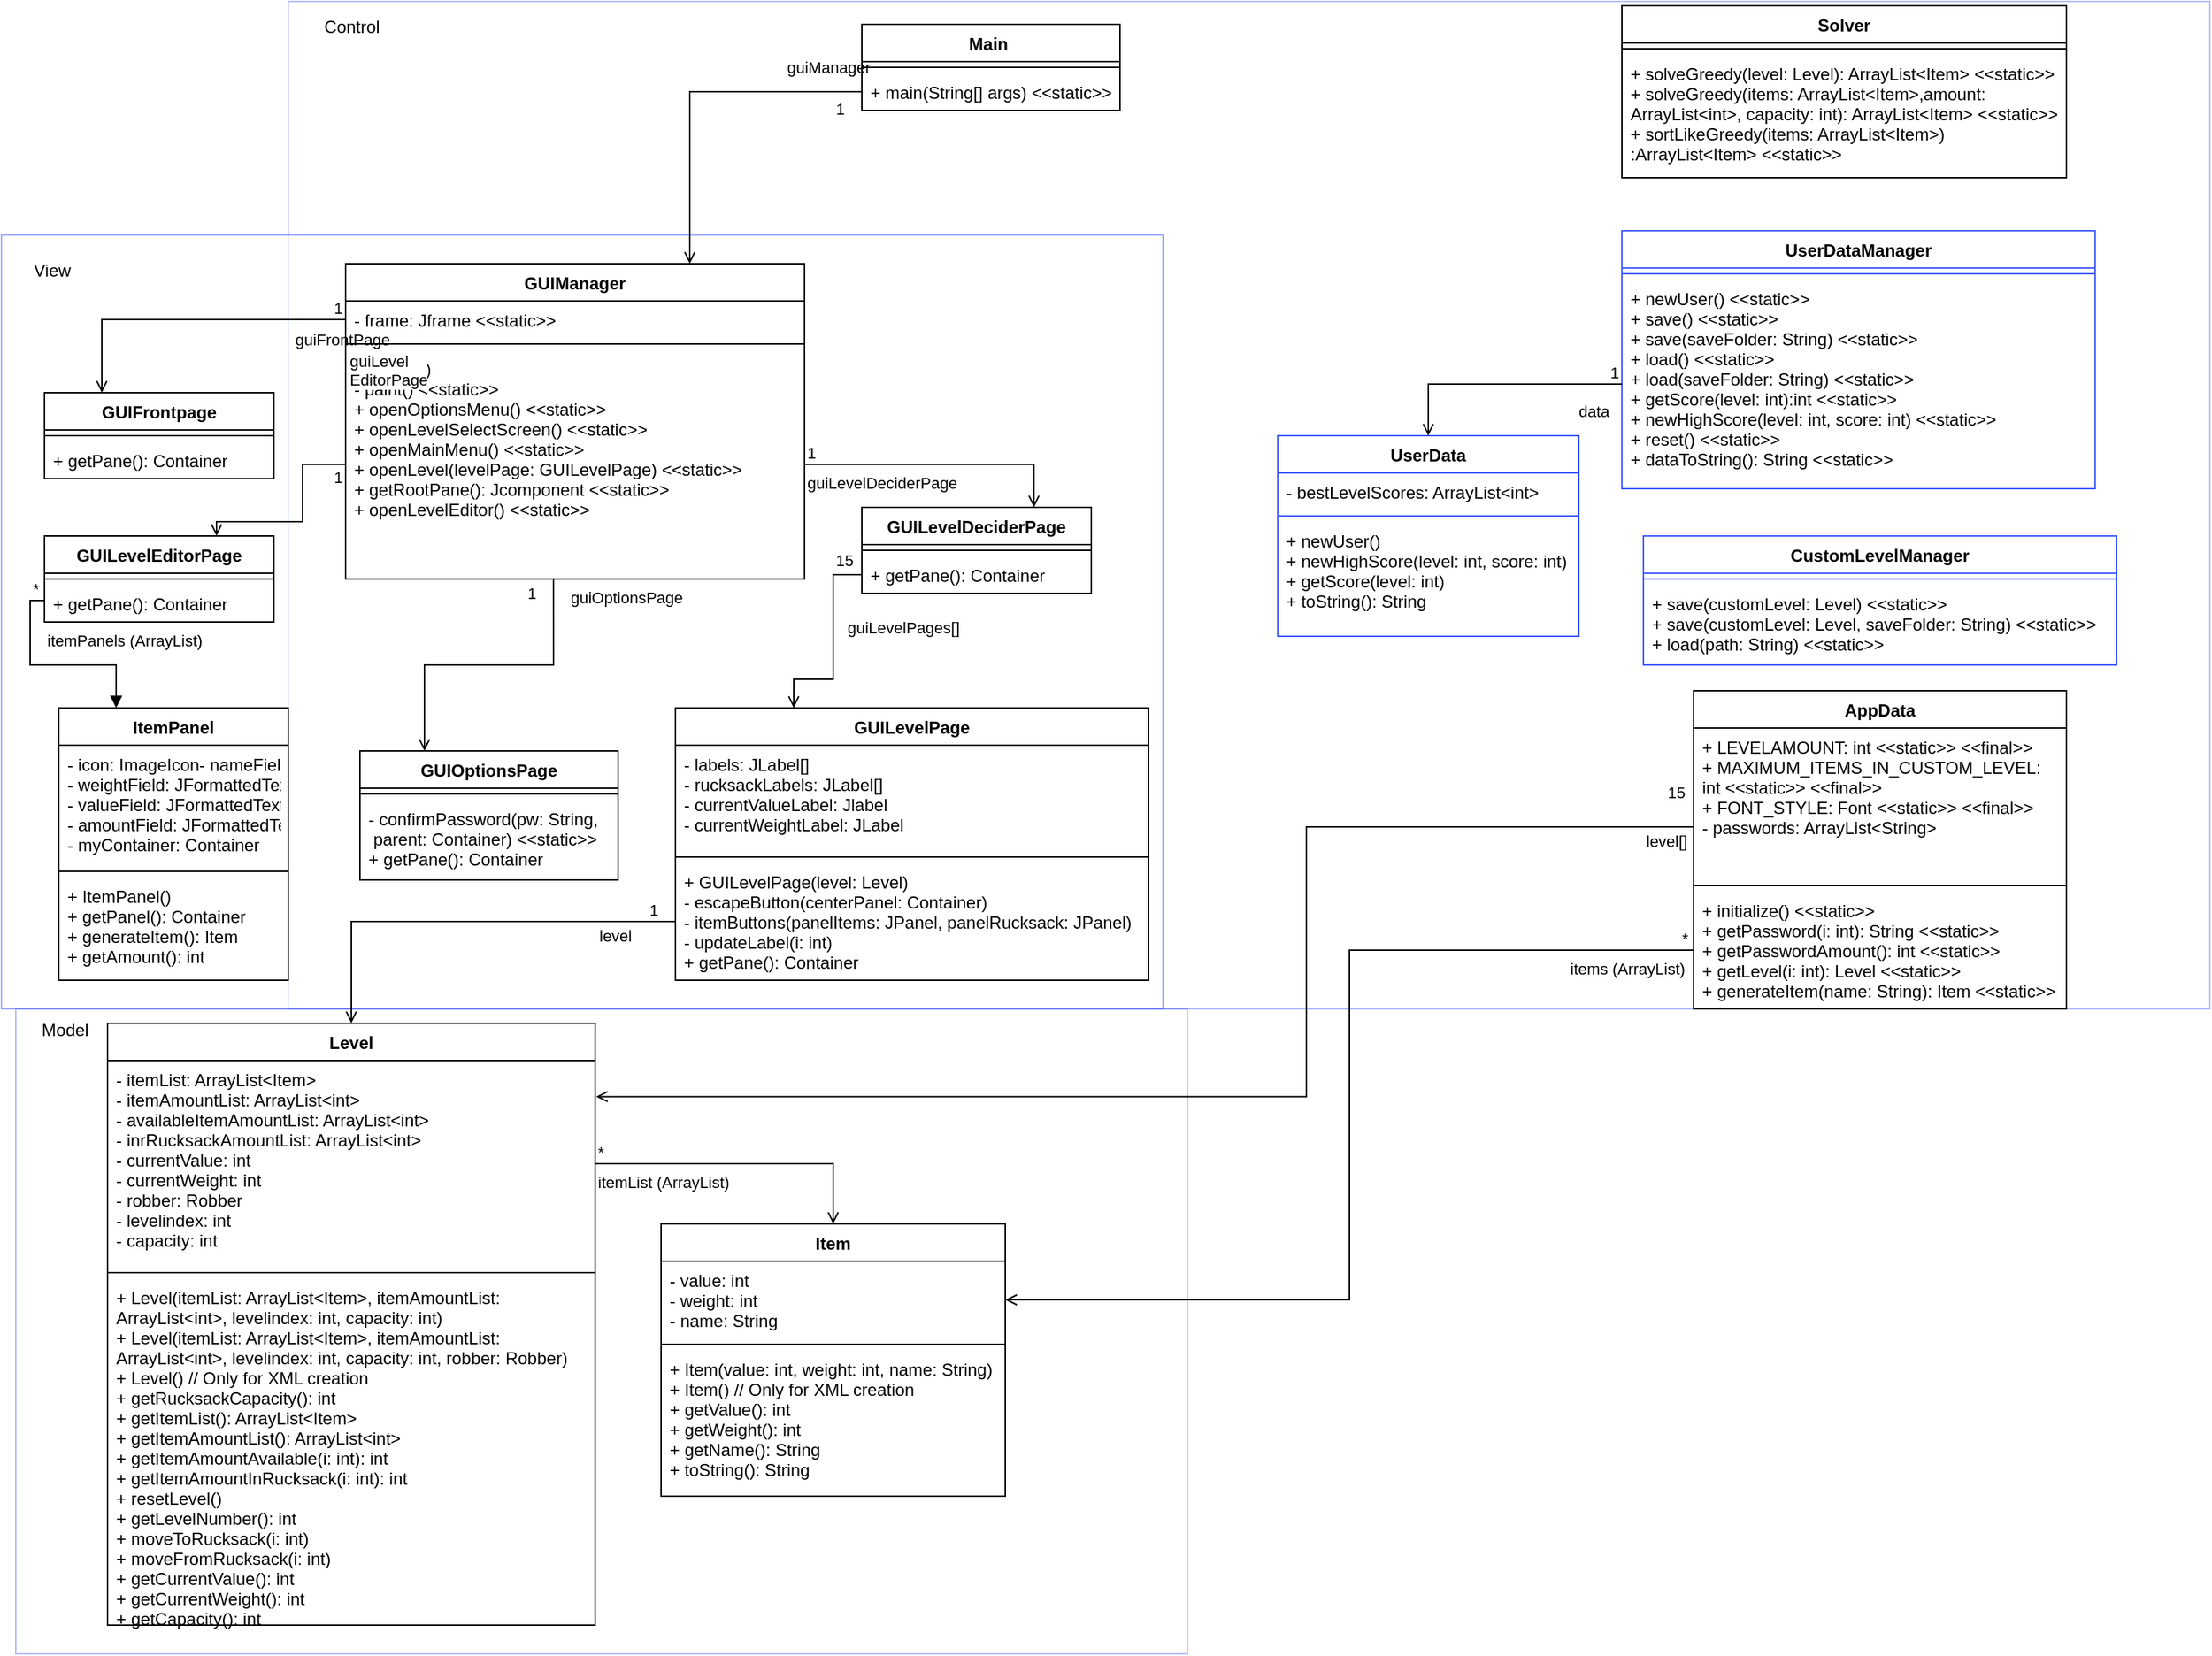 <mxfile version="20.8.3" type="github">
  <diagram id="mvksxYR37wyYuG3UCGVY" name="Page-1">
    <mxGraphModel dx="689" dy="1061" grid="1" gridSize="10" guides="1" tooltips="1" connect="1" arrows="1" fold="1" page="1" pageScale="1" pageWidth="827" pageHeight="1169" math="0" shadow="0">
      <root>
        <mxCell id="0" />
        <mxCell id="1" parent="0" />
        <mxCell id="172" value="" style="group" parent="1" vertex="1" connectable="0">
          <mxGeometry x="10" y="710" width="817" height="450" as="geometry" />
        </mxCell>
        <mxCell id="168" value="" style="verticalLabelPosition=bottom;verticalAlign=top;html=1;shape=mxgraph.basic.rect;fillColor2=none;strokeWidth=1;size=20;indent=5;strokeColor=#4059FF;opacity=40;" parent="172" vertex="1">
          <mxGeometry width="817" height="450" as="geometry" />
        </mxCell>
        <mxCell id="169" value="Model" style="text;html=1;align=center;verticalAlign=middle;resizable=0;points=[];autosize=1;strokeColor=none;fillColor=none;" parent="172" vertex="1">
          <mxGeometry x="4" width="60" height="30" as="geometry" />
        </mxCell>
        <mxCell id="167" value="" style="group" parent="1" vertex="1" connectable="0">
          <mxGeometry x="200" y="7" width="1340" height="703" as="geometry" />
        </mxCell>
        <mxCell id="165" value="" style="verticalLabelPosition=bottom;verticalAlign=top;html=1;shape=mxgraph.basic.rect;fillColor2=none;strokeWidth=1;size=20;indent=5;strokeColor=#4059FF;opacity=40;" parent="167" vertex="1">
          <mxGeometry width="1340" height="703" as="geometry" />
        </mxCell>
        <mxCell id="166" value="Control" style="text;html=1;align=center;verticalAlign=middle;resizable=0;points=[];autosize=1;strokeColor=none;fillColor=none;" parent="167" vertex="1">
          <mxGeometry x="14" y="3" width="60" height="30" as="geometry" />
        </mxCell>
        <mxCell id="142" value="AppData" style="swimlane;fontStyle=1;align=center;verticalAlign=top;childLayout=stackLayout;horizontal=1;startSize=26;horizontalStack=0;resizeParent=1;resizeParentMax=0;resizeLast=0;collapsible=1;marginBottom=0;" parent="167" vertex="1">
          <mxGeometry x="980" y="481" width="260" height="222" as="geometry" />
        </mxCell>
        <mxCell id="143" value="+ LEVELAMOUNT: int &lt;&lt;static&gt;&gt; &lt;&lt;final&gt;&gt;&#xa;+ MAXIMUM_ITEMS_IN_CUSTOM_LEVEL: &#xa;int &lt;&lt;static&gt;&gt; &lt;&lt;final&gt;&gt;&#xa;+ FONT_STYLE: Font &lt;&lt;static&gt;&gt; &lt;&lt;final&gt;&gt;&#xa;- passwords: ArrayList&lt;String&gt;" style="text;strokeColor=none;fillColor=none;align=left;verticalAlign=top;spacingLeft=4;spacingRight=4;overflow=hidden;rotatable=0;points=[[0,0.5],[1,0.5]];portConstraint=eastwest;" parent="142" vertex="1">
          <mxGeometry y="26" width="260" height="106" as="geometry" />
        </mxCell>
        <mxCell id="144" value="" style="line;strokeWidth=1;fillColor=none;align=left;verticalAlign=middle;spacingTop=-1;spacingLeft=3;spacingRight=3;rotatable=0;labelPosition=right;points=[];portConstraint=eastwest;strokeColor=inherit;" parent="142" vertex="1">
          <mxGeometry y="132" width="260" height="8" as="geometry" />
        </mxCell>
        <mxCell id="145" value="+ initialize() &lt;&lt;static&gt;&gt;&#xa;+ getPassword(i: int): String &lt;&lt;static&gt;&gt;&#xa;+ getPasswordAmount(): int &lt;&lt;static&gt;&gt;&#xa;+ getLevel(i: int): Level &lt;&lt;static&gt;&gt;&#xa;+ generateItem(name: String): Item &lt;&lt;static&gt;&gt;" style="text;strokeColor=none;fillColor=none;align=left;verticalAlign=top;spacingLeft=4;spacingRight=4;overflow=hidden;rotatable=0;points=[[0,0.5],[1,0.5]];portConstraint=eastwest;" parent="142" vertex="1">
          <mxGeometry y="140" width="260" height="82" as="geometry" />
        </mxCell>
        <mxCell id="rfqS0FoRNYUOpUuC3CO1-176" value="CustomLevelManager" style="swimlane;fontStyle=1;align=center;verticalAlign=top;childLayout=stackLayout;horizontal=1;startSize=26;horizontalStack=0;resizeParent=1;resizeParentMax=0;resizeLast=0;collapsible=1;marginBottom=0;strokeColor=#4059FF;" parent="167" vertex="1">
          <mxGeometry x="945" y="373" width="330" height="90" as="geometry" />
        </mxCell>
        <mxCell id="rfqS0FoRNYUOpUuC3CO1-177" value="" style="line;strokeWidth=1;fillColor=none;align=left;verticalAlign=middle;spacingTop=-1;spacingLeft=3;spacingRight=3;rotatable=0;labelPosition=right;points=[];portConstraint=eastwest;strokeColor=inherit;" parent="rfqS0FoRNYUOpUuC3CO1-176" vertex="1">
          <mxGeometry y="26" width="330" height="8" as="geometry" />
        </mxCell>
        <mxCell id="rfqS0FoRNYUOpUuC3CO1-178" value="+ save(customLevel: Level) &lt;&lt;static&gt;&gt;&#xa;+ save(customLevel: Level, saveFolder: String) &lt;&lt;static&gt;&gt;&#xa;+ load(path: String) &lt;&lt;static&gt;&gt;" style="text;strokeColor=none;fillColor=none;align=left;verticalAlign=top;spacingLeft=4;spacingRight=4;overflow=hidden;rotatable=0;points=[[0,0.5],[1,0.5]];portConstraint=eastwest;" parent="rfqS0FoRNYUOpUuC3CO1-176" vertex="1">
          <mxGeometry y="34" width="330" height="56" as="geometry" />
        </mxCell>
        <mxCell id="153" value="" style="group;textOpacity=70;opacity=50;" parent="1" vertex="1" connectable="0">
          <mxGeometry y="170" width="810" height="540" as="geometry" />
        </mxCell>
        <mxCell id="151" value="" style="verticalLabelPosition=bottom;verticalAlign=top;html=1;shape=mxgraph.basic.rect;fillColor2=none;strokeWidth=1;size=20;indent=5;strokeColor=#4059FF;opacity=50;" parent="153" vertex="1">
          <mxGeometry width="810" height="540" as="geometry" />
        </mxCell>
        <mxCell id="152" value="View" style="text;html=1;align=center;verticalAlign=middle;resizable=0;points=[];autosize=1;strokeColor=none;fillColor=none;" parent="153" vertex="1">
          <mxGeometry x="10" y="10" width="50" height="30" as="geometry" />
        </mxCell>
        <mxCell id="rfqS0FoRNYUOpUuC3CO1-179" value="GUILevelEditorPage" style="swimlane;fontStyle=1;align=center;verticalAlign=top;childLayout=stackLayout;horizontal=1;startSize=26;horizontalStack=0;resizeParent=1;resizeParentMax=0;resizeLast=0;collapsible=1;marginBottom=0;" parent="153" vertex="1">
          <mxGeometry x="30" y="210" width="160" height="60" as="geometry" />
        </mxCell>
        <mxCell id="rfqS0FoRNYUOpUuC3CO1-181" value="" style="line;strokeWidth=1;fillColor=none;align=left;verticalAlign=middle;spacingTop=-1;spacingLeft=3;spacingRight=3;rotatable=0;labelPosition=right;points=[];portConstraint=eastwest;strokeColor=inherit;" parent="rfqS0FoRNYUOpUuC3CO1-179" vertex="1">
          <mxGeometry y="26" width="160" height="8" as="geometry" />
        </mxCell>
        <mxCell id="rfqS0FoRNYUOpUuC3CO1-182" value="+ getPane(): Container" style="text;strokeColor=none;fillColor=none;align=left;verticalAlign=top;spacingLeft=4;spacingRight=4;overflow=hidden;rotatable=0;points=[[0,0.5],[1,0.5]];portConstraint=eastwest;" parent="rfqS0FoRNYUOpUuC3CO1-179" vertex="1">
          <mxGeometry y="34" width="160" height="26" as="geometry" />
        </mxCell>
        <mxCell id="98" value="GUIFrontpage" style="swimlane;fontStyle=1;align=center;verticalAlign=top;childLayout=stackLayout;horizontal=1;startSize=26;horizontalStack=0;resizeParent=1;resizeParentMax=0;resizeLast=0;collapsible=1;marginBottom=0;" parent="153" vertex="1">
          <mxGeometry x="30" y="110" width="160" height="60" as="geometry" />
        </mxCell>
        <mxCell id="100" value="" style="line;strokeWidth=1;fillColor=none;align=left;verticalAlign=middle;spacingTop=-1;spacingLeft=3;spacingRight=3;rotatable=0;labelPosition=right;points=[];portConstraint=eastwest;strokeColor=inherit;" parent="98" vertex="1">
          <mxGeometry y="26" width="160" height="8" as="geometry" />
        </mxCell>
        <mxCell id="101" value="+ getPane(): Container" style="text;strokeColor=none;fillColor=none;align=left;verticalAlign=top;spacingLeft=4;spacingRight=4;overflow=hidden;rotatable=0;points=[[0,0.5],[1,0.5]];portConstraint=eastwest;" parent="98" vertex="1">
          <mxGeometry y="34" width="160" height="26" as="geometry" />
        </mxCell>
        <mxCell id="8h8RB2Nk_SxBK3uABi0S-176" value="ItemPanel" style="swimlane;fontStyle=1;align=center;verticalAlign=top;childLayout=stackLayout;horizontal=1;startSize=26;horizontalStack=0;resizeParent=1;resizeParentMax=0;resizeLast=0;collapsible=1;marginBottom=0;" vertex="1" parent="153">
          <mxGeometry x="40" y="330" width="160" height="190" as="geometry" />
        </mxCell>
        <mxCell id="8h8RB2Nk_SxBK3uABi0S-177" value="- icon: ImageIcon- nameField: JFormattedTextField &lt;&lt;final&gt;&gt;&#xa;- weightField: JFormattedTextField &lt;&lt;final&gt;&gt;&#xa;- valueField: JFormattedTextField &lt;&lt;final&gt;&gt; &#xa;- amountField: JFormattedTextField &lt;&lt;final&gt;&gt; &#xa;- myContainer: Container " style="text;strokeColor=none;fillColor=none;align=left;verticalAlign=top;spacingLeft=4;spacingRight=4;overflow=hidden;rotatable=0;points=[[0,0.5],[1,0.5]];portConstraint=eastwest;" vertex="1" parent="8h8RB2Nk_SxBK3uABi0S-176">
          <mxGeometry y="26" width="160" height="84" as="geometry" />
        </mxCell>
        <mxCell id="8h8RB2Nk_SxBK3uABi0S-178" value="" style="line;strokeWidth=1;fillColor=none;align=left;verticalAlign=middle;spacingTop=-1;spacingLeft=3;spacingRight=3;rotatable=0;labelPosition=right;points=[];portConstraint=eastwest;strokeColor=inherit;" vertex="1" parent="8h8RB2Nk_SxBK3uABi0S-176">
          <mxGeometry y="110" width="160" height="8" as="geometry" />
        </mxCell>
        <mxCell id="8h8RB2Nk_SxBK3uABi0S-179" value="+ ItemPanel()&#xa;+ getPanel(): Container&#xa;+ generateItem(): Item&#xa;+ getAmount(): int&#xa;" style="text;strokeColor=none;fillColor=none;align=left;verticalAlign=top;spacingLeft=4;spacingRight=4;overflow=hidden;rotatable=0;points=[[0,0.5],[1,0.5]];portConstraint=eastwest;" vertex="1" parent="8h8RB2Nk_SxBK3uABi0S-176">
          <mxGeometry y="118" width="160" height="72" as="geometry" />
        </mxCell>
        <mxCell id="8h8RB2Nk_SxBK3uABi0S-183" value="&lt;div&gt;itemPanels (ArrayList)&lt;/div&gt;" style="endArrow=block;endFill=1;html=1;edgeStyle=orthogonalEdgeStyle;align=left;verticalAlign=top;rounded=0;exitX=0;exitY=0.75;exitDx=0;exitDy=0;entryX=0.25;entryY=0;entryDx=0;entryDy=0;" edge="1" parent="153" source="rfqS0FoRNYUOpUuC3CO1-179" target="8h8RB2Nk_SxBK3uABi0S-176">
          <mxGeometry x="-0.655" y="10" relative="1" as="geometry">
            <mxPoint x="50" y="300" as="sourcePoint" />
            <mxPoint x="210" y="300" as="targetPoint" />
            <mxPoint as="offset" />
          </mxGeometry>
        </mxCell>
        <mxCell id="8h8RB2Nk_SxBK3uABi0S-184" value="*" style="edgeLabel;resizable=0;html=1;align=left;verticalAlign=bottom;" connectable="0" vertex="1" parent="8h8RB2Nk_SxBK3uABi0S-183">
          <mxGeometry x="-1" relative="1" as="geometry">
            <mxPoint x="-10" as="offset" />
          </mxGeometry>
        </mxCell>
        <mxCell id="88" value="guiManager" style="endArrow=open;endFill=0;html=1;edgeStyle=orthogonalEdgeStyle;align=left;verticalAlign=top;rounded=0;entryX=0.75;entryY=0;entryDx=0;entryDy=0;exitX=0;exitY=0.5;exitDx=0;exitDy=0;" parent="1" source="77" target="78" edge="1">
          <mxGeometry x="-0.548" y="-30" relative="1" as="geometry">
            <mxPoint x="190" y="110" as="sourcePoint" />
            <mxPoint x="370" y="90" as="targetPoint" />
            <mxPoint as="offset" />
          </mxGeometry>
        </mxCell>
        <mxCell id="89" value="1" style="edgeLabel;resizable=0;html=1;align=left;verticalAlign=bottom;" parent="88" connectable="0" vertex="1">
          <mxGeometry x="-1" relative="1" as="geometry">
            <mxPoint x="-20" y="20" as="offset" />
          </mxGeometry>
        </mxCell>
        <mxCell id="102" value="GUIOptionsPage" style="swimlane;fontStyle=1;align=center;verticalAlign=top;childLayout=stackLayout;horizontal=1;startSize=26;horizontalStack=0;resizeParent=1;resizeParentMax=0;resizeLast=0;collapsible=1;marginBottom=0;" parent="1" vertex="1">
          <mxGeometry x="250" y="530" width="180" height="90" as="geometry" />
        </mxCell>
        <mxCell id="104" value="" style="line;strokeWidth=1;fillColor=none;align=left;verticalAlign=middle;spacingTop=-1;spacingLeft=3;spacingRight=3;rotatable=0;labelPosition=right;points=[];portConstraint=eastwest;strokeColor=inherit;" parent="102" vertex="1">
          <mxGeometry y="26" width="180" height="8" as="geometry" />
        </mxCell>
        <mxCell id="105" value="- confirmPassword(pw: String,&#xa; parent: Container) &lt;&lt;static&gt;&gt;&#xa;+ getPane(): Container" style="text;strokeColor=none;fillColor=none;align=left;verticalAlign=top;spacingLeft=4;spacingRight=4;overflow=hidden;rotatable=0;points=[[0,0.5],[1,0.5]];portConstraint=eastwest;" parent="102" vertex="1">
          <mxGeometry y="34" width="180" height="56" as="geometry" />
        </mxCell>
        <mxCell id="106" value="GUILevelDeciderPage" style="swimlane;fontStyle=1;align=center;verticalAlign=top;childLayout=stackLayout;horizontal=1;startSize=26;horizontalStack=0;resizeParent=1;resizeParentMax=0;resizeLast=0;collapsible=1;marginBottom=0;" parent="1" vertex="1">
          <mxGeometry x="600" y="360" width="160" height="60" as="geometry" />
        </mxCell>
        <mxCell id="108" value="" style="line;strokeWidth=1;fillColor=none;align=left;verticalAlign=middle;spacingTop=-1;spacingLeft=3;spacingRight=3;rotatable=0;labelPosition=right;points=[];portConstraint=eastwest;strokeColor=inherit;" parent="106" vertex="1">
          <mxGeometry y="26" width="160" height="8" as="geometry" />
        </mxCell>
        <mxCell id="109" value="+ getPane(): Container" style="text;strokeColor=none;fillColor=none;align=left;verticalAlign=top;spacingLeft=4;spacingRight=4;overflow=hidden;rotatable=0;points=[[0,0.5],[1,0.5]];portConstraint=eastwest;" parent="106" vertex="1">
          <mxGeometry y="34" width="160" height="26" as="geometry" />
        </mxCell>
        <mxCell id="110" value="guiLevelDeciderPage" style="endArrow=open;endFill=0;html=1;edgeStyle=orthogonalEdgeStyle;align=left;verticalAlign=top;rounded=0;exitX=1;exitY=0.5;exitDx=0;exitDy=0;entryX=0.75;entryY=0;entryDx=0;entryDy=0;" parent="1" source="81" target="106" edge="1">
          <mxGeometry x="-1" relative="1" as="geometry">
            <mxPoint x="240" y="740" as="sourcePoint" />
            <mxPoint x="400" y="740" as="targetPoint" />
          </mxGeometry>
        </mxCell>
        <mxCell id="111" value="1" style="edgeLabel;resizable=0;html=1;align=left;verticalAlign=bottom;" parent="110" connectable="0" vertex="1">
          <mxGeometry x="-1" relative="1" as="geometry" />
        </mxCell>
        <mxCell id="114" value="guiOptionsPage" style="endArrow=open;endFill=0;html=1;edgeStyle=orthogonalEdgeStyle;align=left;verticalAlign=top;rounded=0;entryX=0.25;entryY=0;entryDx=0;entryDy=0;exitX=0.453;exitY=1.002;exitDx=0;exitDy=0;exitPerimeter=0;" parent="1" source="81" target="102" edge="1">
          <mxGeometry x="-1" y="10" relative="1" as="geometry">
            <mxPoint x="240" y="430" as="sourcePoint" />
            <mxPoint x="610" y="740" as="targetPoint" />
            <Array as="points" />
            <mxPoint as="offset" />
          </mxGeometry>
        </mxCell>
        <mxCell id="115" value="1" style="edgeLabel;resizable=0;html=1;align=left;verticalAlign=bottom;" parent="114" connectable="0" vertex="1">
          <mxGeometry x="-1" relative="1" as="geometry">
            <mxPoint x="-20" y="18" as="offset" />
          </mxGeometry>
        </mxCell>
        <mxCell id="116" value="guiFrontPage" style="endArrow=open;endFill=0;html=1;edgeStyle=orthogonalEdgeStyle;align=left;verticalAlign=top;rounded=0;exitX=0;exitY=0.5;exitDx=0;exitDy=0;entryX=0.25;entryY=0;entryDx=0;entryDy=0;" parent="1" source="79" target="98" edge="1">
          <mxGeometry x="-0.667" y="1" relative="1" as="geometry">
            <mxPoint x="430" y="680" as="sourcePoint" />
            <mxPoint x="590" y="680" as="targetPoint" />
            <mxPoint as="offset" />
          </mxGeometry>
        </mxCell>
        <mxCell id="117" value="1" style="edgeLabel;resizable=0;html=1;align=left;verticalAlign=bottom;" parent="116" connectable="0" vertex="1">
          <mxGeometry x="-1" relative="1" as="geometry">
            <mxPoint x="-10" as="offset" />
          </mxGeometry>
        </mxCell>
        <mxCell id="118" value="GUILevelPage" style="swimlane;fontStyle=1;align=center;verticalAlign=top;childLayout=stackLayout;horizontal=1;startSize=26;horizontalStack=0;resizeParent=1;resizeParentMax=0;resizeLast=0;collapsible=1;marginBottom=0;" parent="1" vertex="1">
          <mxGeometry x="470" y="500" width="330" height="190" as="geometry" />
        </mxCell>
        <mxCell id="119" value="- labels: JLabel[]&#xa;- rucksackLabels: JLabel[]&#xa;- currentValueLabel: Jlabel&#xa;- currentWeightLabel: JLabel" style="text;strokeColor=none;fillColor=none;align=left;verticalAlign=top;spacingLeft=4;spacingRight=4;overflow=hidden;rotatable=0;points=[[0,0.5],[1,0.5]];portConstraint=eastwest;" parent="118" vertex="1">
          <mxGeometry y="26" width="330" height="74" as="geometry" />
        </mxCell>
        <mxCell id="120" value="" style="line;strokeWidth=1;fillColor=none;align=left;verticalAlign=middle;spacingTop=-1;spacingLeft=3;spacingRight=3;rotatable=0;labelPosition=right;points=[];portConstraint=eastwest;strokeColor=inherit;" parent="118" vertex="1">
          <mxGeometry y="100" width="330" height="8" as="geometry" />
        </mxCell>
        <mxCell id="121" value="+ GUILevelPage(level: Level)&#xa;- escapeButton(centerPanel: Container)&#xa;- itemButtons(panelItems: JPanel, panelRucksack: JPanel)&#xa;- updateLabel(i: int)&#xa;+ getPane(): Container" style="text;strokeColor=none;fillColor=none;align=left;verticalAlign=top;spacingLeft=4;spacingRight=4;overflow=hidden;rotatable=0;points=[[0,0.5],[1,0.5]];portConstraint=eastwest;" parent="118" vertex="1">
          <mxGeometry y="108" width="330" height="82" as="geometry" />
        </mxCell>
        <mxCell id="122" value="Item" style="swimlane;fontStyle=1;align=center;verticalAlign=top;childLayout=stackLayout;horizontal=1;startSize=26;horizontalStack=0;resizeParent=1;resizeParentMax=0;resizeLast=0;collapsible=1;marginBottom=0;" parent="1" vertex="1">
          <mxGeometry x="460" y="860" width="240" height="190" as="geometry" />
        </mxCell>
        <mxCell id="123" value="- value: int&#xa;- weight: int&#xa;- name: String" style="text;strokeColor=none;fillColor=none;align=left;verticalAlign=top;spacingLeft=4;spacingRight=4;overflow=hidden;rotatable=0;points=[[0,0.5],[1,0.5]];portConstraint=eastwest;" parent="122" vertex="1">
          <mxGeometry y="26" width="240" height="54" as="geometry" />
        </mxCell>
        <mxCell id="124" value="" style="line;strokeWidth=1;fillColor=none;align=left;verticalAlign=middle;spacingTop=-1;spacingLeft=3;spacingRight=3;rotatable=0;labelPosition=right;points=[];portConstraint=eastwest;strokeColor=inherit;" parent="122" vertex="1">
          <mxGeometry y="80" width="240" height="8" as="geometry" />
        </mxCell>
        <mxCell id="125" value="+ Item(value: int, weight: int, name: String)&#xa;+ Item() // Only for XML creation&#xa;+ getValue(): int&#xa;+ getWeight(): int&#xa;+ getName(): String&#xa;+ toString(): String&#xa;" style="text;strokeColor=none;fillColor=none;align=left;verticalAlign=top;spacingLeft=4;spacingRight=4;overflow=hidden;rotatable=0;points=[[0,0.5],[1,0.5]];portConstraint=eastwest;" parent="122" vertex="1">
          <mxGeometry y="88" width="240" height="102" as="geometry" />
        </mxCell>
        <mxCell id="126" value="guiLevelPages[]" style="endArrow=open;endFill=0;html=1;edgeStyle=orthogonalEdgeStyle;align=left;verticalAlign=top;rounded=0;exitX=0;exitY=0.5;exitDx=0;exitDy=0;entryX=0.25;entryY=0;entryDx=0;entryDy=0;" parent="1" source="109" target="118" edge="1">
          <mxGeometry x="-0.379" y="8" relative="1" as="geometry">
            <mxPoint x="500" y="670" as="sourcePoint" />
            <mxPoint x="660" y="670" as="targetPoint" />
            <Array as="points">
              <mxPoint x="580" y="407" />
              <mxPoint x="580" y="480" />
              <mxPoint x="553" y="480" />
            </Array>
            <mxPoint as="offset" />
          </mxGeometry>
        </mxCell>
        <mxCell id="127" value="15" style="edgeLabel;resizable=0;html=1;align=left;verticalAlign=bottom;" parent="126" connectable="0" vertex="1">
          <mxGeometry x="-1" relative="1" as="geometry">
            <mxPoint x="-20" y="-2" as="offset" />
          </mxGeometry>
        </mxCell>
        <mxCell id="128" value="Level" style="swimlane;fontStyle=1;align=center;verticalAlign=top;childLayout=stackLayout;horizontal=1;startSize=26;horizontalStack=0;resizeParent=1;resizeParentMax=0;resizeLast=0;collapsible=1;marginBottom=0;" parent="1" vertex="1">
          <mxGeometry x="74" y="720" width="340" height="420" as="geometry" />
        </mxCell>
        <mxCell id="129" value="- itemList: ArrayList&lt;Item&gt;&#xa;- itemAmountList: ArrayList&lt;int&gt;&#xa;- availableItemAmountList: ArrayList&lt;int&gt;&#xa;- inrRucksackAmountList: ArrayList&lt;int&gt;&#xa;- currentValue: int&#xa;- currentWeight: int&#xa;- robber: Robber&#xa;- levelindex: int&#xa;- capacity: int" style="text;strokeColor=none;fillColor=none;align=left;verticalAlign=top;spacingLeft=4;spacingRight=4;overflow=hidden;rotatable=0;points=[[0,0.5],[1,0.5]];portConstraint=eastwest;" parent="128" vertex="1">
          <mxGeometry y="26" width="340" height="144" as="geometry" />
        </mxCell>
        <mxCell id="130" value="" style="line;strokeWidth=1;fillColor=none;align=left;verticalAlign=middle;spacingTop=-1;spacingLeft=3;spacingRight=3;rotatable=0;labelPosition=right;points=[];portConstraint=eastwest;strokeColor=inherit;" parent="128" vertex="1">
          <mxGeometry y="170" width="340" height="8" as="geometry" />
        </mxCell>
        <mxCell id="131" value="+ Level(itemList: ArrayList&lt;Item&gt;, itemAmountList: &#xa;ArrayList&lt;int&gt;, levelindex: int, capacity: int)&#xa;+ Level(itemList: ArrayList&lt;Item&gt;, itemAmountList: &#xa;ArrayList&lt;int&gt;, levelindex: int, capacity: int, robber: Robber)&#xa;+ Level() // Only for XML creation&#xa;+ getRucksackCapacity(): int&#xa;+ getItemList(): ArrayList&lt;Item&gt;&#xa;+ getItemAmountList(): ArrayList&lt;int&gt;&#xa;+ getItemAmountAvailable(i: int): int&#xa;+ getItemAmountInRucksack(i: int): int&#xa;+ resetLevel()&#xa;+ getLevelNumber(): int&#xa;+ moveToRucksack(i: int)&#xa;+ moveFromRucksack(i: int)&#xa;+ getCurrentValue(): int&#xa;+ getCurrentWeight(): int&#xa;+ getCapacity(): int" style="text;strokeColor=none;fillColor=none;align=left;verticalAlign=top;spacingLeft=4;spacingRight=4;overflow=hidden;rotatable=0;points=[[0,0.5],[1,0.5]];portConstraint=eastwest;" parent="128" vertex="1">
          <mxGeometry y="178" width="340" height="242" as="geometry" />
        </mxCell>
        <mxCell id="132" value="level" style="endArrow=open;endFill=0;html=1;edgeStyle=orthogonalEdgeStyle;align=left;verticalAlign=top;rounded=0;exitX=0;exitY=0.5;exitDx=0;exitDy=0;entryX=0.5;entryY=0;entryDx=0;entryDy=0;" parent="1" source="121" target="128" edge="1">
          <mxGeometry x="-0.631" y="-3" relative="1" as="geometry">
            <mxPoint x="420" y="770" as="sourcePoint" />
            <mxPoint x="580" y="770" as="targetPoint" />
            <mxPoint as="offset" />
          </mxGeometry>
        </mxCell>
        <mxCell id="133" value="1" style="edgeLabel;resizable=0;html=1;align=left;verticalAlign=bottom;" parent="132" connectable="0" vertex="1">
          <mxGeometry x="-1" relative="1" as="geometry">
            <mxPoint x="-20" as="offset" />
          </mxGeometry>
        </mxCell>
        <mxCell id="78" value="GUIManager" style="swimlane;fontStyle=1;align=center;verticalAlign=top;childLayout=stackLayout;horizontal=1;startSize=26;horizontalStack=0;resizeParent=1;resizeParentMax=0;resizeLast=0;collapsible=1;marginBottom=0;" parent="1" vertex="1">
          <mxGeometry x="240" y="190" width="320" height="220" as="geometry" />
        </mxCell>
        <mxCell id="79" value="- frame: Jframe &lt;&lt;static&gt;&gt;" style="text;strokeColor=none;fillColor=none;align=left;verticalAlign=top;spacingLeft=4;spacingRight=4;overflow=hidden;rotatable=0;points=[[0,0.5],[1,0.5]];portConstraint=eastwest;" parent="78" vertex="1">
          <mxGeometry y="26" width="320" height="26" as="geometry" />
        </mxCell>
        <mxCell id="80" value="" style="line;strokeWidth=1;fillColor=none;align=left;verticalAlign=middle;spacingTop=-1;spacingLeft=3;spacingRight=3;rotatable=0;labelPosition=right;points=[];portConstraint=eastwest;strokeColor=inherit;" parent="78" vertex="1">
          <mxGeometry y="52" width="320" height="8" as="geometry" />
        </mxCell>
        <mxCell id="81" value="+ launch()&#xa;- paint() &lt;&lt;static&gt;&gt;&#xa;+ openOptionsMenu() &lt;&lt;static&gt;&gt;&#xa;+ openLevelSelectScreen() &lt;&lt;static&gt;&gt;&#xa;+ openMainMenu() &lt;&lt;static&gt;&gt;&#xa;+ openLevel(levelPage: GUILevelPage) &lt;&lt;static&gt;&gt;&#xa;+ getRootPane(): Jcomponent &lt;&lt;static&gt;&gt;&#xa;+ openLevelEditor() &lt;&lt;static&gt;&gt;" style="text;strokeColor=none;fillColor=none;align=left;verticalAlign=top;spacingLeft=4;spacingRight=4;overflow=hidden;rotatable=0;points=[[0,0.5],[1,0.5]];portConstraint=eastwest;" parent="78" vertex="1">
          <mxGeometry y="60" width="320" height="160" as="geometry" />
        </mxCell>
        <mxCell id="135" value="itemList (ArrayList)" style="endArrow=open;endFill=0;html=1;edgeStyle=orthogonalEdgeStyle;align=left;verticalAlign=top;rounded=0;exitX=1;exitY=0.5;exitDx=0;exitDy=0;entryX=0.5;entryY=0;entryDx=0;entryDy=0;" parent="1" source="129" target="122" edge="1">
          <mxGeometry x="-1" relative="1" as="geometry">
            <mxPoint x="410" y="910" as="sourcePoint" />
            <mxPoint x="570" y="910" as="targetPoint" />
          </mxGeometry>
        </mxCell>
        <mxCell id="136" value="*" style="edgeLabel;resizable=0;html=1;align=left;verticalAlign=bottom;" parent="135" connectable="0" vertex="1">
          <mxGeometry x="-1" relative="1" as="geometry" />
        </mxCell>
        <mxCell id="146" value="Solver" style="swimlane;fontStyle=1;align=center;verticalAlign=top;childLayout=stackLayout;horizontal=1;startSize=26;horizontalStack=0;resizeParent=1;resizeParentMax=0;resizeLast=0;collapsible=1;marginBottom=0;" parent="1" vertex="1">
          <mxGeometry x="1130" y="10" width="310" height="120" as="geometry" />
        </mxCell>
        <mxCell id="148" value="" style="line;strokeWidth=1;fillColor=none;align=left;verticalAlign=middle;spacingTop=-1;spacingLeft=3;spacingRight=3;rotatable=0;labelPosition=right;points=[];portConstraint=eastwest;strokeColor=inherit;" parent="146" vertex="1">
          <mxGeometry y="26" width="310" height="8" as="geometry" />
        </mxCell>
        <mxCell id="149" value="+ solveGreedy(level: Level): ArrayList&lt;Item&gt; &lt;&lt;static&gt;&gt;&#xa;+ solveGreedy(items: ArrayList&lt;Item&gt;,amount: &#xa;ArrayList&lt;int&gt;, capacity: int): ArrayList&lt;Item&gt; &lt;&lt;static&gt;&gt;&#xa;+ sortLikeGreedy(items: ArrayList&lt;Item&gt;)&#xa;:ArrayList&lt;Item&gt; &lt;&lt;static&gt;&gt;" style="text;strokeColor=none;fillColor=none;align=left;verticalAlign=top;spacingLeft=4;spacingRight=4;overflow=hidden;rotatable=0;points=[[0,0.5],[1,0.5]];portConstraint=eastwest;" parent="146" vertex="1">
          <mxGeometry y="34" width="310" height="86" as="geometry" />
        </mxCell>
        <mxCell id="74" value="Main " style="swimlane;fontStyle=1;align=center;verticalAlign=top;childLayout=stackLayout;horizontal=1;startSize=26;horizontalStack=0;resizeParent=1;resizeParentMax=0;resizeLast=0;collapsible=1;marginBottom=0;" parent="1" vertex="1">
          <mxGeometry x="600" y="23" width="180" height="60" as="geometry" />
        </mxCell>
        <mxCell id="76" value="" style="line;strokeWidth=1;fillColor=none;align=left;verticalAlign=middle;spacingTop=-1;spacingLeft=3;spacingRight=3;rotatable=0;labelPosition=right;points=[];portConstraint=eastwest;strokeColor=inherit;" parent="74" vertex="1">
          <mxGeometry y="26" width="180" height="8" as="geometry" />
        </mxCell>
        <mxCell id="77" value="+ main(String[] args) &lt;&lt;static&gt;&gt;" style="text;strokeColor=none;fillColor=none;align=left;verticalAlign=top;spacingLeft=4;spacingRight=4;overflow=hidden;rotatable=0;points=[[0,0.5],[1,0.5]];portConstraint=eastwest;" parent="74" vertex="1">
          <mxGeometry y="34" width="180" height="26" as="geometry" />
        </mxCell>
        <mxCell id="154" value="UserDataManager" style="swimlane;fontStyle=1;align=center;verticalAlign=top;childLayout=stackLayout;horizontal=1;startSize=26;horizontalStack=0;resizeParent=1;resizeParentMax=0;resizeLast=0;collapsible=1;marginBottom=0;strokeColor=#4059FF;" parent="1" vertex="1">
          <mxGeometry x="1130" y="167" width="330" height="180" as="geometry" />
        </mxCell>
        <mxCell id="156" value="" style="line;strokeWidth=1;fillColor=none;align=left;verticalAlign=middle;spacingTop=-1;spacingLeft=3;spacingRight=3;rotatable=0;labelPosition=right;points=[];portConstraint=eastwest;strokeColor=inherit;" parent="154" vertex="1">
          <mxGeometry y="26" width="330" height="8" as="geometry" />
        </mxCell>
        <mxCell id="157" value="+ newUser() &lt;&lt;static&gt;&gt;&#xa;+ save() &lt;&lt;static&gt;&gt;&#xa;+ save(saveFolder: String) &lt;&lt;static&gt;&gt;&#xa;+ load() &lt;&lt;static&gt;&gt;&#xa;+ load(saveFolder: String) &lt;&lt;static&gt;&gt;&#xa;+ getScore(level: int):int &lt;&lt;static&gt;&gt;&#xa;+ newHighScore(level: int, score: int) &lt;&lt;static&gt;&gt;&#xa;+ reset() &lt;&lt;static&gt;&gt;&#xa;+ dataToString(): String &lt;&lt;static&gt;&gt;" style="text;strokeColor=none;fillColor=none;align=left;verticalAlign=top;spacingLeft=4;spacingRight=4;overflow=hidden;rotatable=0;points=[[0,0.5],[1,0.5]];portConstraint=eastwest;" parent="154" vertex="1">
          <mxGeometry y="34" width="330" height="146" as="geometry" />
        </mxCell>
        <mxCell id="158" value="UserData" style="swimlane;fontStyle=1;align=center;verticalAlign=top;childLayout=stackLayout;horizontal=1;startSize=26;horizontalStack=0;resizeParent=1;resizeParentMax=0;resizeLast=0;collapsible=1;marginBottom=0;strokeColor=#4059FF;" parent="1" vertex="1">
          <mxGeometry x="890" y="310" width="210" height="140" as="geometry" />
        </mxCell>
        <mxCell id="159" value="- bestLevelScores: ArrayList&lt;int&gt;" style="text;strokeColor=none;fillColor=none;align=left;verticalAlign=top;spacingLeft=4;spacingRight=4;overflow=hidden;rotatable=0;points=[[0,0.5],[1,0.5]];portConstraint=eastwest;" parent="158" vertex="1">
          <mxGeometry y="26" width="210" height="26" as="geometry" />
        </mxCell>
        <mxCell id="160" value="" style="line;strokeWidth=1;fillColor=none;align=left;verticalAlign=middle;spacingTop=-1;spacingLeft=3;spacingRight=3;rotatable=0;labelPosition=right;points=[];portConstraint=eastwest;strokeColor=inherit;" parent="158" vertex="1">
          <mxGeometry y="52" width="210" height="8" as="geometry" />
        </mxCell>
        <mxCell id="161" value="+ newUser()&#xa;+ newHighScore(level: int, score: int)&#xa;+ getScore(level: int)&#xa;+ toString(): String" style="text;strokeColor=none;fillColor=none;align=left;verticalAlign=top;spacingLeft=4;spacingRight=4;overflow=hidden;rotatable=0;points=[[0,0.5],[1,0.5]];portConstraint=eastwest;" parent="158" vertex="1">
          <mxGeometry y="60" width="210" height="80" as="geometry" />
        </mxCell>
        <mxCell id="162" value="data" style="endArrow=open;endFill=0;html=1;edgeStyle=orthogonalEdgeStyle;align=left;verticalAlign=top;rounded=0;entryX=0.5;entryY=0;entryDx=0;entryDy=0;exitX=0;exitY=0.5;exitDx=0;exitDy=0;" parent="1" source="157" target="158" edge="1">
          <mxGeometry x="-0.623" y="6" relative="1" as="geometry">
            <mxPoint x="1090" y="200" as="sourcePoint" />
            <mxPoint x="1250" y="230" as="targetPoint" />
            <mxPoint as="offset" />
          </mxGeometry>
        </mxCell>
        <mxCell id="163" value="1" style="edgeLabel;resizable=0;html=1;align=left;verticalAlign=bottom;strokeColor=#4059FF;" parent="162" connectable="0" vertex="1">
          <mxGeometry x="-1" relative="1" as="geometry">
            <mxPoint x="-10" as="offset" />
          </mxGeometry>
        </mxCell>
        <mxCell id="173" value="level[]" style="endArrow=open;endFill=0;html=1;edgeStyle=orthogonalEdgeStyle;align=left;verticalAlign=top;rounded=0;exitX=0;exitY=0.5;exitDx=0;exitDy=0;entryX=1.002;entryY=0.175;entryDx=0;entryDy=0;entryPerimeter=0;" parent="1" source="143" target="129" edge="1">
          <mxGeometry x="-0.895" y="-3" relative="1" as="geometry">
            <mxPoint x="710" y="810" as="sourcePoint" />
            <mxPoint x="870" y="810" as="targetPoint" />
            <Array as="points">
              <mxPoint x="910" y="583" />
              <mxPoint x="910" y="771" />
            </Array>
            <mxPoint as="offset" />
          </mxGeometry>
        </mxCell>
        <mxCell id="174" value="15" style="edgeLabel;resizable=0;html=1;align=left;verticalAlign=bottom;" parent="173" connectable="0" vertex="1">
          <mxGeometry x="-1" relative="1" as="geometry">
            <mxPoint x="-20" as="offset" />
          </mxGeometry>
        </mxCell>
        <mxCell id="175" value="items (ArrayList)" style="endArrow=open;endFill=0;html=1;edgeStyle=orthogonalEdgeStyle;align=left;verticalAlign=top;rounded=0;exitX=0;exitY=0.5;exitDx=0;exitDy=0;entryX=1;entryY=0.5;entryDx=0;entryDy=0;" parent="1" source="145" target="123" edge="1">
          <mxGeometry x="-0.755" relative="1" as="geometry">
            <mxPoint x="1250" y="740" as="sourcePoint" />
            <mxPoint x="1410" y="740" as="targetPoint" />
            <mxPoint as="offset" />
          </mxGeometry>
        </mxCell>
        <mxCell id="176" value="*" style="edgeLabel;resizable=0;html=1;align=left;verticalAlign=bottom;" parent="175" connectable="0" vertex="1">
          <mxGeometry x="-1" relative="1" as="geometry">
            <mxPoint x="-10" as="offset" />
          </mxGeometry>
        </mxCell>
        <mxCell id="rfqS0FoRNYUOpUuC3CO1-183" value="&lt;div&gt;guiLevel&lt;/div&gt;&lt;div&gt;EditorPage&lt;/div&gt;" style="endArrow=open;endFill=0;html=1;edgeStyle=orthogonalEdgeStyle;align=left;verticalAlign=top;rounded=0;exitX=0;exitY=0.5;exitDx=0;exitDy=0;entryX=0.75;entryY=0;entryDx=0;entryDy=0;" parent="1" source="81" target="rfqS0FoRNYUOpUuC3CO1-179" edge="1">
          <mxGeometry x="-0.647" y="-45" relative="1" as="geometry">
            <mxPoint x="280" y="480" as="sourcePoint" />
            <mxPoint x="440" y="480" as="targetPoint" />
            <Array as="points">
              <mxPoint x="210" y="330" />
              <mxPoint x="210" y="370" />
              <mxPoint x="150" y="370" />
            </Array>
            <mxPoint x="25" y="-40" as="offset" />
          </mxGeometry>
        </mxCell>
        <mxCell id="rfqS0FoRNYUOpUuC3CO1-184" value="1" style="edgeLabel;resizable=0;html=1;align=left;verticalAlign=bottom;" parent="rfqS0FoRNYUOpUuC3CO1-183" connectable="0" vertex="1">
          <mxGeometry x="-1" relative="1" as="geometry">
            <mxPoint x="-10" y="17" as="offset" />
          </mxGeometry>
        </mxCell>
      </root>
    </mxGraphModel>
  </diagram>
</mxfile>
